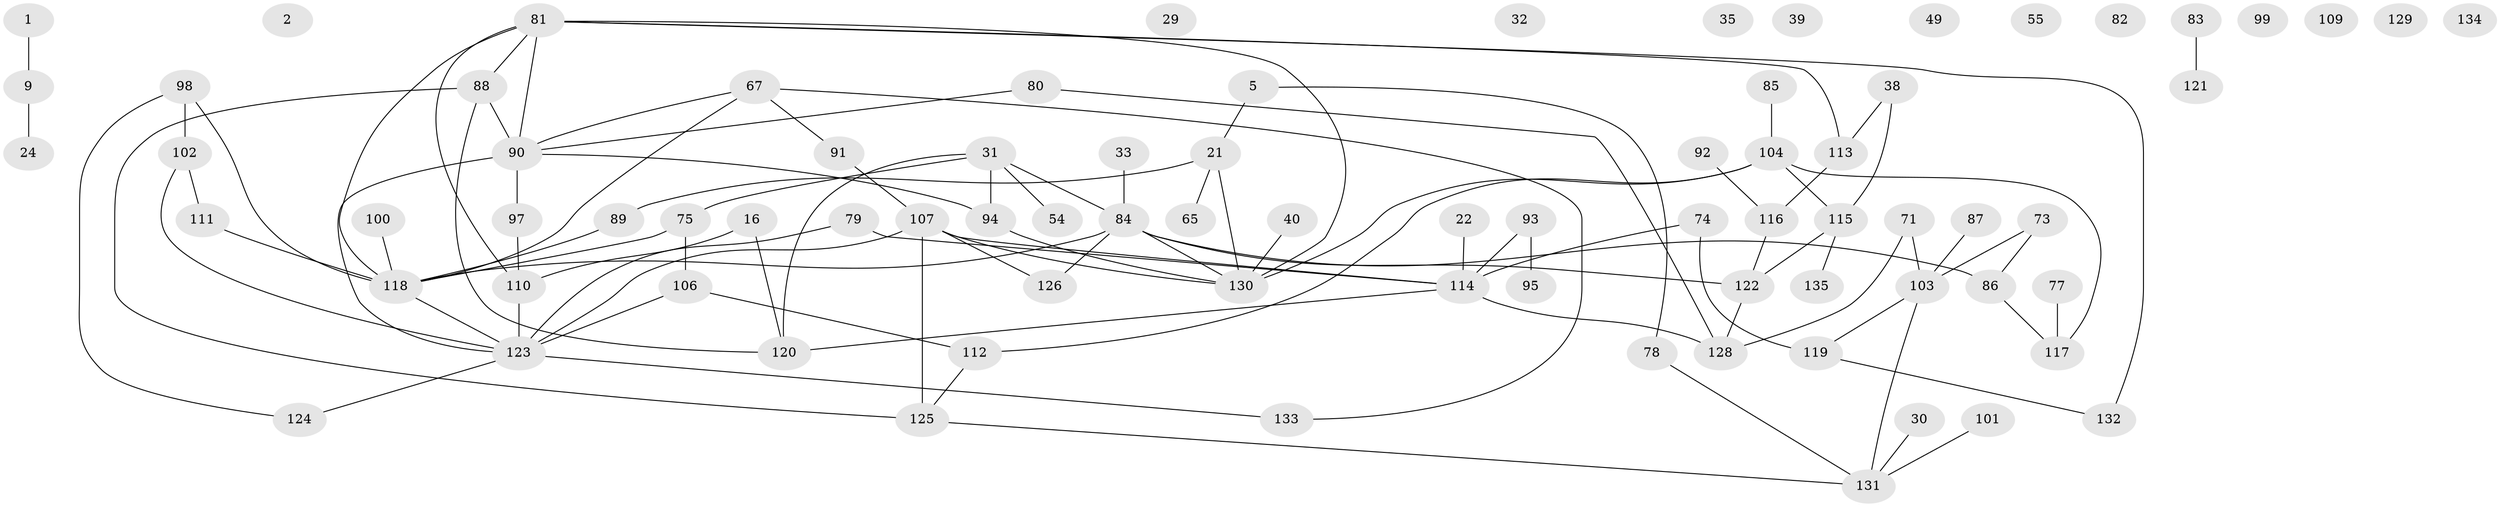 // original degree distribution, {1: 0.18518518518518517, 0: 0.08888888888888889, 3: 0.18518518518518517, 2: 0.3111111111111111, 4: 0.1259259259259259, 7: 0.014814814814814815, 5: 0.044444444444444446, 6: 0.044444444444444446}
// Generated by graph-tools (version 1.1) at 2025/43/03/04/25 21:43:36]
// undirected, 81 vertices, 102 edges
graph export_dot {
graph [start="1"]
  node [color=gray90,style=filled];
  1;
  2;
  5;
  9;
  16;
  21;
  22;
  24;
  29;
  30;
  31;
  32;
  33;
  35;
  38;
  39;
  40;
  49;
  54;
  55;
  65;
  67;
  71;
  73 [super="+68"];
  74;
  75;
  77;
  78;
  79;
  80;
  81 [super="+76"];
  82;
  83;
  84 [super="+41"];
  85;
  86;
  87;
  88 [super="+11+17+4"];
  89;
  90 [super="+66+64+50+45"];
  91;
  92;
  93;
  94 [super="+42"];
  95;
  97 [super="+63"];
  98 [super="+72"];
  99;
  100;
  101;
  102;
  103 [super="+28+52"];
  104;
  106 [super="+47"];
  107 [super="+37+96"];
  109;
  110;
  111;
  112 [super="+62"];
  113;
  114 [super="+43+61"];
  115;
  116 [super="+20+23+56"];
  117;
  118 [super="+58+8+105"];
  119;
  120 [super="+70"];
  121;
  122 [super="+36"];
  123 [super="+19+15+69+27"];
  124;
  125 [super="+46"];
  126;
  128 [super="+3+57+108"];
  129;
  130 [super="+53+127"];
  131 [super="+60"];
  132;
  133;
  134;
  135;
  1 -- 9;
  5 -- 21;
  5 -- 78;
  9 -- 24;
  16 -- 110;
  16 -- 120;
  21 -- 65;
  21 -- 89;
  21 -- 130;
  22 -- 114;
  30 -- 131;
  31 -- 54;
  31 -- 75;
  31 -- 84 [weight=2];
  31 -- 94;
  31 -- 120 [weight=2];
  33 -- 84;
  38 -- 113;
  38 -- 115;
  40 -- 130;
  67 -- 91;
  67 -- 118;
  67 -- 133;
  67 -- 90;
  71 -- 128;
  71 -- 103;
  73 -- 86;
  73 -- 103;
  74 -- 119;
  74 -- 114;
  75 -- 106;
  75 -- 118;
  77 -- 117;
  78 -- 131;
  79 -- 123;
  79 -- 114;
  80 -- 128;
  80 -- 90;
  81 -- 110;
  81 -- 113 [weight=2];
  81 -- 130 [weight=2];
  81 -- 132;
  81 -- 118 [weight=2];
  81 -- 88;
  81 -- 90;
  83 -- 121;
  84 -- 122;
  84 -- 130 [weight=2];
  84 -- 86;
  84 -- 126;
  84 -- 118;
  85 -- 104;
  86 -- 117;
  87 -- 103;
  88 -- 120 [weight=2];
  88 -- 125;
  88 -- 90;
  89 -- 118;
  90 -- 97;
  90 -- 94;
  90 -- 123;
  91 -- 107;
  92 -- 116;
  93 -- 95;
  93 -- 114;
  94 -- 130;
  97 -- 110;
  98 -- 118;
  98 -- 124;
  98 -- 102;
  100 -- 118;
  101 -- 131;
  102 -- 111;
  102 -- 123;
  103 -- 119;
  103 -- 131;
  104 -- 112;
  104 -- 115;
  104 -- 117;
  104 -- 130;
  106 -- 123;
  106 -- 112;
  107 -- 126;
  107 -- 130;
  107 -- 123;
  107 -- 125 [weight=2];
  107 -- 114;
  110 -- 123;
  111 -- 118;
  112 -- 125;
  113 -- 116;
  114 -- 120;
  114 -- 128 [weight=2];
  115 -- 135;
  115 -- 122;
  116 -- 122 [weight=2];
  118 -- 123;
  119 -- 132;
  122 -- 128;
  123 -- 124;
  123 -- 133;
  125 -- 131;
}
